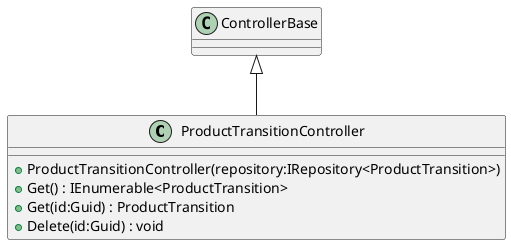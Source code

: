 @startuml
class ProductTransitionController {
    + ProductTransitionController(repository:IRepository<ProductTransition>)
    + Get() : IEnumerable<ProductTransition>
    + Get(id:Guid) : ProductTransition
    + Delete(id:Guid) : void
}
ControllerBase <|-- ProductTransitionController
@enduml
